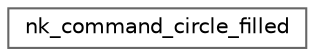 digraph "类继承关系图"
{
 // LATEX_PDF_SIZE
  bgcolor="transparent";
  edge [fontname=Helvetica,fontsize=10,labelfontname=Helvetica,labelfontsize=10];
  node [fontname=Helvetica,fontsize=10,shape=box,height=0.2,width=0.4];
  rankdir="LR";
  Node0 [id="Node000000",label="nk_command_circle_filled",height=0.2,width=0.4,color="grey40", fillcolor="white", style="filled",URL="$structnk__command__circle__filled.html",tooltip=" "];
}
